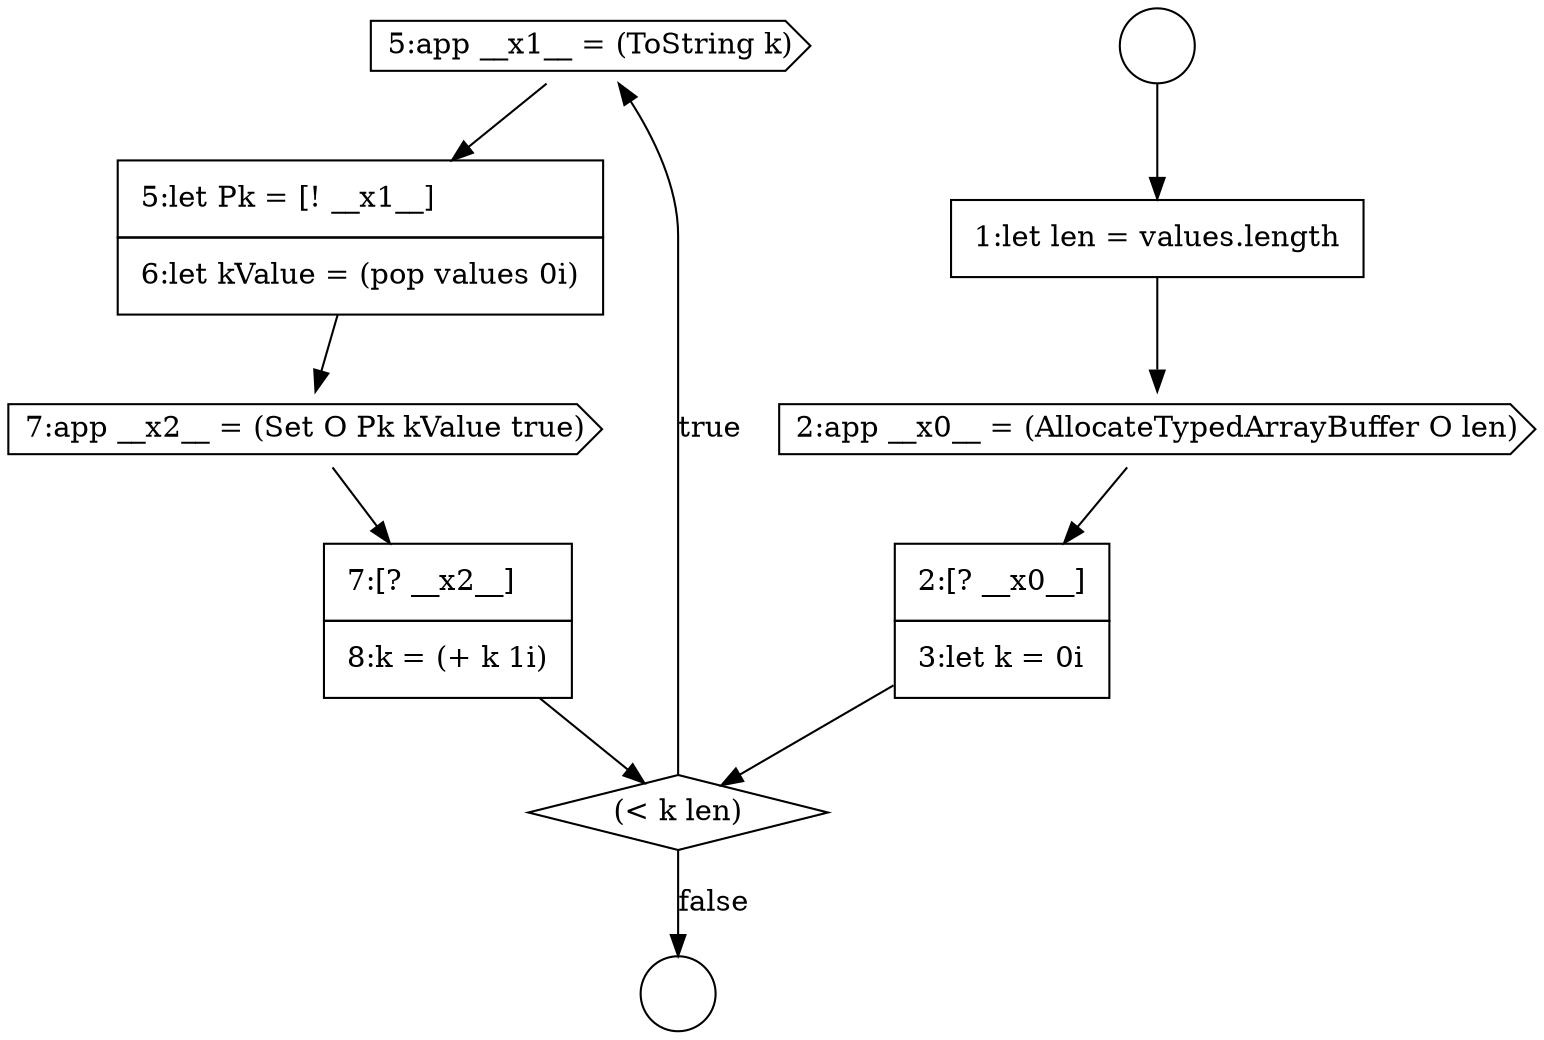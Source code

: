 digraph {
  node17246 [shape=cds, label=<<font color="black">5:app __x1__ = (ToString k)</font>> color="black" fillcolor="white" style=filled]
  node17243 [shape=cds, label=<<font color="black">2:app __x0__ = (AllocateTypedArrayBuffer O len)</font>> color="black" fillcolor="white" style=filled]
  node17242 [shape=none, margin=0, label=<<font color="black">
    <table border="0" cellborder="1" cellspacing="0" cellpadding="10">
      <tr><td align="left">1:let len = values.length</td></tr>
    </table>
  </font>> color="black" fillcolor="white" style=filled]
  node17245 [shape=diamond, label=<<font color="black">(&lt; k len)</font>> color="black" fillcolor="white" style=filled]
  node17241 [shape=circle label=" " color="black" fillcolor="white" style=filled]
  node17248 [shape=cds, label=<<font color="black">7:app __x2__ = (Set O Pk kValue true)</font>> color="black" fillcolor="white" style=filled]
  node17244 [shape=none, margin=0, label=<<font color="black">
    <table border="0" cellborder="1" cellspacing="0" cellpadding="10">
      <tr><td align="left">2:[? __x0__]</td></tr>
      <tr><td align="left">3:let k = 0i</td></tr>
    </table>
  </font>> color="black" fillcolor="white" style=filled]
  node17247 [shape=none, margin=0, label=<<font color="black">
    <table border="0" cellborder="1" cellspacing="0" cellpadding="10">
      <tr><td align="left">5:let Pk = [! __x1__]</td></tr>
      <tr><td align="left">6:let kValue = (pop values 0i)</td></tr>
    </table>
  </font>> color="black" fillcolor="white" style=filled]
  node17249 [shape=none, margin=0, label=<<font color="black">
    <table border="0" cellborder="1" cellspacing="0" cellpadding="10">
      <tr><td align="left">7:[? __x2__]</td></tr>
      <tr><td align="left">8:k = (+ k 1i)</td></tr>
    </table>
  </font>> color="black" fillcolor="white" style=filled]
  node17240 [shape=circle label=" " color="black" fillcolor="white" style=filled]
  node17248 -> node17249 [ color="black"]
  node17249 -> node17245 [ color="black"]
  node17244 -> node17245 [ color="black"]
  node17245 -> node17246 [label=<<font color="black">true</font>> color="black"]
  node17245 -> node17241 [label=<<font color="black">false</font>> color="black"]
  node17242 -> node17243 [ color="black"]
  node17240 -> node17242 [ color="black"]
  node17243 -> node17244 [ color="black"]
  node17247 -> node17248 [ color="black"]
  node17246 -> node17247 [ color="black"]
}
